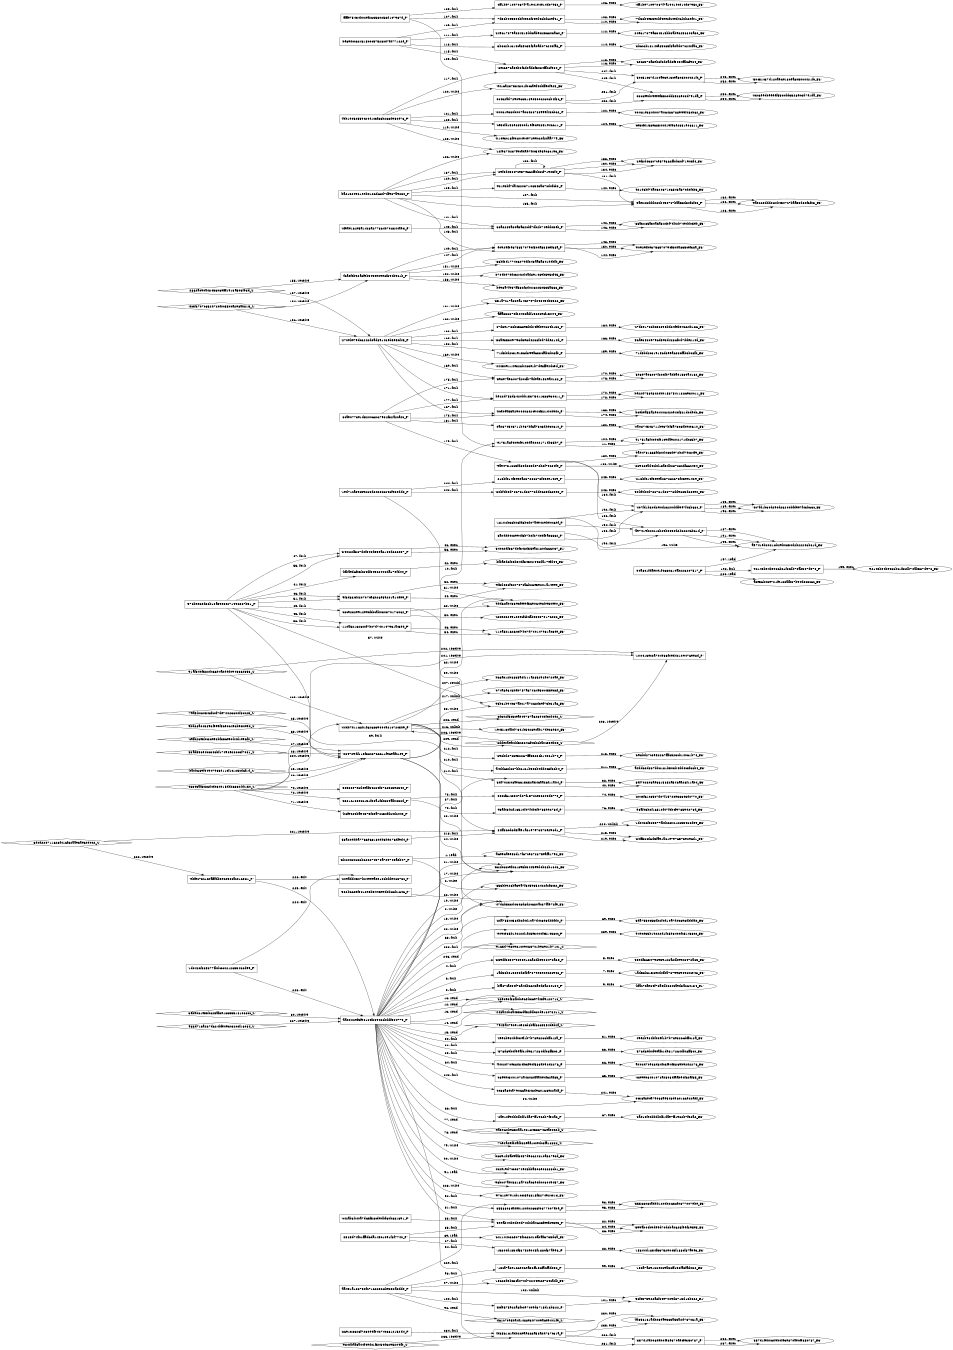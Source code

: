 digraph "D:\Learning\Paper\apt\基于CTI的攻击预警\Dataset\攻击图\ASGfromALLCTI\Ransomware-as-a-service Understanding the cybercrime gig economy and how to protect yourself.dot" {
rankdir="LR"
size="9"
fixedsize="false"
splines="true"
nodesep=0.3
ranksep=0
fontsize=10
overlap="scalexy"
engine= "neato"
	"'a6e93a9e58d17f67c9872875eafa1792_F3'" [node_type=file shape=ellipse]
	"'5b20030688b620274373a729705a0b47_P'" [node_type=Process shape=box]
	"'5b20030688b620274373a729705a0b47_P'" -> "'a6e93a9e58d17f67c9872875eafa1792_F3'" [label="1: read"]
	"'853bb928ba39a7f6459352422f2f3cc2_F3'" [node_type=file shape=ellipse]
	"'5b20030688b620274373a729705a0b47_P'" [node_type=Process shape=box]
	"'5b20030688b620274373a729705a0b47_P'" -> "'853bb928ba39a7f6459352422f2f3cc2_F3'" [label="2: write"]
	"'853bb928ba39a7f6459352422f2f3cc2_F3'" [node_type=file shape=ellipse]
	"'aa00029f5f981c4f23942cbddf504779_P'" [node_type=Process shape=box]
	"'aa00029f5f981c4f23942cbddf504779_P'" -> "'853bb928ba39a7f6459352422f2f3cc2_F3'" [label="3: write"]
	"'aa00029f5f981c4f23942cbddf504779_P'" [node_type=Process shape=box]
	"'359df3654796959126a2dbe908472a65_P'" [node_type=Process shape=box]
	"'aa00029f5f981c4f23942cbddf504779_P'" -> "'359df3654796959126a2dbe908472a65_P'" [label="4: fork"]
	"'359df3654796959126a2dbe908472a65_P'" [node_type=Process shape=box]
	"'359df3654796959126a2dbe908472a65_F3'" [node_type=File shape=ellipse]
	"'359df3654796959126a2dbe908472a65_P'" -> "'359df3654796959126a2dbe908472a65_F3'" [label="5: exec"]
	"'aa00029f5f981c4f23942cbddf504779_P'" [node_type=Process shape=box]
	"'1ad53b8158e0d0fba787993909c0c948_P'" [node_type=Process shape=box]
	"'aa00029f5f981c4f23942cbddf504779_P'" -> "'1ad53b8158e0d0fba787993909c0c948_P'" [label="6: fork"]
	"'1ad53b8158e0d0fba787993909c0c948_P'" [node_type=Process shape=box]
	"'1ad53b8158e0d0fba787993909c0c948_F3'" [node_type=File shape=ellipse]
	"'1ad53b8158e0d0fba787993909c0c948_P'" -> "'1ad53b8158e0d0fba787993909c0c948_F3'" [label="7: exec"]
	"'aa00029f5f981c4f23942cbddf504779_P'" [node_type=Process shape=box]
	"'bfac7cae84f76a4db664ca9d3a264134_P'" [node_type=Process shape=box]
	"'aa00029f5f981c4f23942cbddf504779_P'" -> "'bfac7cae84f76a4db664ca9d3a264134_P'" [label="8: fork"]
	"'bfac7cae84f76a4db664ca9d3a264134_P'" [node_type=Process shape=box]
	"'bfac7cae84f76a4db664ca9d3a264134_F1'" [node_type=File shape=ellipse]
	"'bfac7cae84f76a4db664ca9d3a264134_P'" -> "'bfac7cae84f76a4db664ca9d3a264134_F1'" [label="9: exec"]
	"'aa00029f5f981c4f23942cbddf504779_P'" [node_type=Process shape=box]
	"'e1751a8f40ecfe1c9da9202171db85b7_P'" [node_type=Process shape=box]
	"'aa00029f5f981c4f23942cbddf504779_P'" -> "'e1751a8f40ecfe1c9da9202171db85b7_P'" [label="10: fork"]
	"'e1751a8f40ecfe1c9da9202171db85b7_P'" [node_type=Process shape=box]
	"'e1751a8f40ecfe1c9da9202171db85b7_F3'" [node_type=File shape=ellipse]
	"'e1751a8f40ecfe1c9da9202171db85b7_P'" -> "'e1751a8f40ecfe1c9da9202171db85b7_F3'" [label="11: exec"]
	"'28e0e0f38fbdc965b36e7f45f912071c_S'" [node_type=Socket shape=diamond]
	"'aa00029f5f981c4f23942cbddf504779_P'" [node_type=Process shape=box]
	"'aa00029f5f981c4f23942cbddf504779_P'" -> "'28e0e0f38fbdc965b36e7f45f912071c_S'" [label="12: send"]
	"'28e0e0f38fbdc965b36e7f45f912071c_S'" [node_type=Socket shape=diamond]
	"'aa00029f5f981c4f23942cbddf504779_P'" [node_type=Process shape=box]
	"'aa00029f5f981c4f23942cbddf504779_P'" -> "'28e0e0f38fbdc965b36e7f45f912071c_S'" [label="13: send"]
	"'448a44b8a4556da52fdb30d916473411_S'" [node_type=Socket shape=diamond]
	"'aa00029f5f981c4f23942cbddf504779_P'" [node_type=Process shape=box]
	"'aa00029f5f981c4f23942cbddf504779_P'" -> "'448a44b8a4556da52fdb30d916473411_S'" [label="14: send"]
	"'7945a479091c93cd8baf6665554d9b4f_S'" [node_type=Socket shape=diamond]
	"'aa00029f5f981c4f23942cbddf504779_P'" [node_type=Process shape=box]
	"'aa00029f5f981c4f23942cbddf504779_P'" -> "'7945a479091c93cd8baf6665554d9b4f_S'" [label="15: send"]
	"'28e0e0f38fbdc965b36e7f45f912071c_S'" [node_type=Socket shape=diamond]
	"'aa00029f5f981c4f23942cbddf504779_P'" [node_type=Process shape=box]
	"'aa00029f5f981c4f23942cbddf504779_P'" -> "'28e0e0f38fbdc965b36e7f45f912071c_S'" [label="16: send"]
	"'582b66c9f081895b5445e9d0b88b1646_F3'" [node_type=file shape=ellipse]
	"'aa00029f5f981c4f23942cbddf504779_P'" [node_type=Process shape=box]
	"'aa00029f5f981c4f23942cbddf504779_P'" -> "'582b66c9f081895b5445e9d0b88b1646_F3'" [label="17: write"]
	"'47d8b533d0348d8d2c680ac37fae72f9_F3'" [node_type=file shape=ellipse]
	"'aa00029f5f981c4f23942cbddf504779_P'" [node_type=Process shape=box]
	"'aa00029f5f981c4f23942cbddf504779_P'" -> "'47d8b533d0348d8d2c680ac37fae72f9_F3'" [label="18: write"]
	"'582b66c9f081895b5445e9d0b88b1646_F3'" [node_type=file shape=ellipse]
	"'aa00029f5f981c4f23942cbddf504779_P'" [node_type=Process shape=box]
	"'aa00029f5f981c4f23942cbddf504779_P'" -> "'582b66c9f081895b5445e9d0b88b1646_F3'" [label="19: write"]
	"'47d8b533d0348d8d2c680ac37fae72f9_F3'" [node_type=file shape=ellipse]
	"'aa00029f5f981c4f23942cbddf504779_P'" [node_type=Process shape=box]
	"'aa00029f5f981c4f23942cbddf504779_P'" -> "'47d8b533d0348d8d2c680ac37fae72f9_F3'" [label="20: write"]
	"'582b66c9f081895b5445e9d0b88b1646_F3'" [node_type=file shape=ellipse]
	"'582b66c9f081895b5445e9d0b88b1646_P'" [node_type=Process shape=box]
	"'582b66c9f081895b5445e9d0b88b1646_P'" -> "'582b66c9f081895b5445e9d0b88b1646_F3'" [label="21: write"]
	"'47d8b533d0348d8d2c680ac37fae72f9_F3'" [node_type=file shape=ellipse]
	"'582b66c9f081895b5445e9d0b88b1646_P'" [node_type=Process shape=box]
	"'582b66c9f081895b5445e9d0b88b1646_P'" -> "'47d8b533d0348d8d2c680ac37fae72f9_F3'" [label="22: write"]
	"'582b66c9f081895b5445e9d0b88b1646_F3'" [node_type=file shape=ellipse]
	"'084729df113f38c8766611f96eafc1e9_P'" [node_type=Process shape=box]
	"'084729df113f38c8766611f96eafc1e9_P'" -> "'582b66c9f081895b5445e9d0b88b1646_F3'" [label="23: write"]
	"'47d8b533d0348d8d2c680ac37fae72f9_F3'" [node_type=file shape=ellipse]
	"'084729df113f38c8766611f96eafc1e9_P'" [node_type=Process shape=box]
	"'084729df113f38c8766611f96eafc1e9_P'" -> "'47d8b533d0348d8d2c680ac37fae72f9_F3'" [label="24: write"]
	"'084729df113f38c8766611f96eafc1e9_P'" [node_type=Process shape=box]
	"'79a5b080548fc0f7de74023600f8c025_S'" [node_type=Socket shape=diamond]
	"'79a5b080548fc0f7de74023600f8c025_S'" -> "'084729df113f38c8766611f96eafc1e9_P'" [label="25: receive"]
	"'084729df113f38c8766611f96eafc1e9_P'" [node_type=Process shape=box]
	"'46843af8c86dcdc64015dd26882bb150_S'" [node_type=Socket shape=diamond]
	"'46843af8c86dcdc64015dd26882bb150_S'" -> "'084729df113f38c8766611f96eafc1e9_P'" [label="26: receive"]
	"'084729df113f38c8766611f96eafc1e9_P'" [node_type=Process shape=box]
	"'c9fb26e5bc23ee3bf356e90b4d1ee6f0_S'" [node_type=Socket shape=diamond]
	"'c9fb26e5bc23ee3bf356e90b4d1ee6f0_S'" -> "'084729df113f38c8766611f96eafc1e9_P'" [label="27: receive"]
	"'084729df113f38c8766611f96eafc1e9_P'" [node_type=Process shape=box]
	"'83ad556e4c8348bf17493e286c3f7081_S'" [node_type=Socket shape=diamond]
	"'83ad556e4c8348bf17493e286c3f7081_S'" -> "'084729df113f38c8766611f96eafc1e9_P'" [label="28: receive"]
	"'084729df113f38c8766611f96eafc1e9_P'" [node_type=Process shape=box]
	"'ba0b669f44947983e11cf1c125cd6f1d_S'" [node_type=Socket shape=diamond]
	"'ba0b669f44947983e11cf1c125cd6f1d_S'" -> "'084729df113f38c8766611f96eafc1e9_P'" [label="29: receive"]
	"'aa00029f5f981c4f23942cbddf504779_P'" [node_type=Process shape=box]
	"'49e2b984bf03ef1b7b78e8266bffc12a_P'" [node_type=Process shape=box]
	"'aa00029f5f981c4f23942cbddf504779_P'" -> "'49e2b984bf03ef1b7b78e8266bffc12a_P'" [label="30: fork"]
	"'49e2b984bf03ef1b7b78e8266bffc12a_P'" [node_type=Process shape=box]
	"'49e2b984bf03ef1b7b78e8266bffc12a_F3'" [node_type=File shape=ellipse]
	"'49e2b984bf03ef1b7b78e8266bffc12a_P'" -> "'49e2b984bf03ef1b7b78e8266bffc12a_F3'" [label="31: exec"]
	"'aa00029f5f981c4f23942cbddf504779_P'" [node_type=Process shape=box]
	"'576d69b0f9eafc1d9317264df08ff5c0_P'" [node_type=Process shape=box]
	"'aa00029f5f981c4f23942cbddf504779_P'" -> "'576d69b0f9eafc1d9317264df08ff5c0_P'" [label="32: fork"]
	"'576d69b0f9eafc1d9317264df08ff5c0_P'" [node_type=Process shape=box]
	"'576d69b0f9eafc1d9317264df08ff5c0_F3'" [node_type=File shape=ellipse]
	"'576d69b0f9eafc1d9317264df08ff5c0_P'" -> "'576d69b0f9eafc1d9317264df08ff5c0_F3'" [label="33: exec"]
	"'0c36a8eca79066a9548d960166e22adf_F3'" [node_type=file shape=ellipse]
	"'aa00029f5f981c4f23942cbddf504779_P'" [node_type=Process shape=box]
	"'aa00029f5f981c4f23942cbddf504779_P'" -> "'0c36a8eca79066a9548d960166e22adf_F3'" [label="34: write"]
	"'aa00029f5f981c4f23942cbddf504779_P'" [node_type=Process shape=box]
	"'a402d70e38d84fc3f90f5869b92d2276_P'" [node_type=Process shape=box]
	"'aa00029f5f981c4f23942cbddf504779_P'" -> "'a402d70e38d84fc3f90f5869b92d2276_P'" [label="35: fork"]
	"'a402d70e38d84fc3f90f5869b92d2276_P'" [node_type=Process shape=box]
	"'a402d70e38d84fc3f90f5869b92d2276_F3'" [node_type=File shape=ellipse]
	"'a402d70e38d84fc3f90f5869b92d2276_P'" -> "'a402d70e38d84fc3f90f5869b92d2276_F3'" [label="36: exec"]
	"'aa00029f5f981c4f23942cbddf504779_P'" [node_type=Process shape=box]
	"'8df702308ae6615352a546aa26f11ab4_P'" [node_type=Process shape=box]
	"'aa00029f5f981c4f23942cbddf504779_P'" -> "'8df702308ae6615352a546aa26f11ab4_P'" [label="37: fork"]
	"'8df702308ae6615352a546aa26f11ab4_P'" [node_type=Process shape=box]
	"'8df702308ae6615352a546aa26f11ab4_F3'" [node_type=File shape=ellipse]
	"'8df702308ae6615352a546aa26f11ab4_P'" -> "'8df702308ae6615352a546aa26f11ab4_F3'" [label="38: exec"]
	"'578b9e6ed38b18a59e3e271996367b51_P'" [node_type=Process shape=box]
	"'8df702308ae6615352a546aa26f11ab4_P'" [node_type=Process shape=box]
	"'578b9e6ed38b18a59e3e271996367b51_P'" -> "'8df702308ae6615352a546aa26f11ab4_P'" [label="39: fork"]
	"'8df702308ae6615352a546aa26f11ab4_P'" [node_type=Process shape=box]
	"'8df702308ae6615352a546aa26f11ab4_F3'" [node_type=File shape=ellipse]
	"'8df702308ae6615352a546aa26f11ab4_P'" -> "'8df702308ae6615352a546aa26f11ab4_F3'" [label="40: exec"]
	"'578b9e6ed38b18a59e3e271996367b51_P'" [node_type=Process shape=box]
	"'bfbaed6f05b34df34502448da17efd44_P'" [node_type=Process shape=box]
	"'578b9e6ed38b18a59e3e271996367b51_P'" -> "'bfbaed6f05b34df34502448da17efd44_P'" [label="41: fork"]
	"'bfbaed6f05b34df34502448da17efd44_P'" [node_type=Process shape=box]
	"'bfbaed6f05b34df34502448da17efd44_F3'" [node_type=File shape=ellipse]
	"'bfbaed6f05b34df34502448da17efd44_P'" -> "'bfbaed6f05b34df34502448da17efd44_F3'" [label="42: exec"]
	"'578b9e6ed38b18a59e3e271996367b51_P'" [node_type=Process shape=box]
	"'9f3d83cf420707ca6b26e59201a14ee9_P'" [node_type=Process shape=box]
	"'578b9e6ed38b18a59e3e271996367b51_P'" -> "'9f3d83cf420707ca6b26e59201a14ee9_P'" [label="43: fork"]
	"'9f3d83cf420707ca6b26e59201a14ee9_P'" [node_type=Process shape=box]
	"'9f3d83cf420707ca6b26e59201a14ee9_F3'" [node_type=File shape=ellipse]
	"'9f3d83cf420707ca6b26e59201a14ee9_P'" -> "'9f3d83cf420707ca6b26e59201a14ee9_F3'" [label="44: exec"]
	"'578b9e6ed38b18a59e3e271996367b51_P'" [node_type=Process shape=box]
	"'110a521626c0f7bc7d740147931ac3ee_P'" [node_type=Process shape=box]
	"'578b9e6ed38b18a59e3e271996367b51_P'" -> "'110a521626c0f7bc7d740147931ac3ee_P'" [label="45: fork"]
	"'110a521626c0f7bc7d740147931ac3ee_P'" [node_type=Process shape=box]
	"'110a521626c0f7bc7d740147931ac3ee_F3'" [node_type=File shape=ellipse]
	"'110a521626c0f7bc7d740147931ac3ee_P'" -> "'110a521626c0f7bc7d740147931ac3ee_F3'" [label="46: exec"]
	"'578b9e6ed38b18a59e3e271996367b51_P'" [node_type=Process shape=box]
	"'340c2df867d0f348d55ea8180d666037_P'" [node_type=Process shape=box]
	"'578b9e6ed38b18a59e3e271996367b51_P'" -> "'340c2df867d0f348d55ea8180d666037_P'" [label="47: fork"]
	"'340c2df867d0f348d55ea8180d666037_P'" [node_type=Process shape=box]
	"'340c2df867d0f348d55ea8180d666037_F1'" [node_type=File shape=ellipse]
	"'340c2df867d0f348d55ea8180d666037_P'" -> "'340c2df867d0f348d55ea8180d666037_F1'" [label="48: exec"]
	"'578b9e6ed38b18a59e3e271996367b51_P'" [node_type=Process shape=box]
	"'c8c9232e912eecfcbcab030370176082_P'" [node_type=Process shape=box]
	"'578b9e6ed38b18a59e3e271996367b51_P'" -> "'c8c9232e912eecfcbcab030370176082_P'" [label="49: fork"]
	"'c8c9232e912eecfcbcab030370176082_P'" [node_type=Process shape=box]
	"'c8c9232e912eecfcbcab030370176082_F3'" [node_type=File shape=ellipse]
	"'c8c9232e912eecfcbcab030370176082_P'" -> "'c8c9232e912eecfcbcab030370176082_F3'" [label="50: exec"]
	"'578b9e6ed38b18a59e3e271996367b51_P'" [node_type=Process shape=box]
	"'9f3d83cf420707ca6b26e59201a14ee9_P'" [node_type=Process shape=box]
	"'578b9e6ed38b18a59e3e271996367b51_P'" -> "'9f3d83cf420707ca6b26e59201a14ee9_P'" [label="51: fork"]
	"'9f3d83cf420707ca6b26e59201a14ee9_P'" [node_type=Process shape=box]
	"'9f3d83cf420707ca6b26e59201a14ee9_F3'" [node_type=File shape=ellipse]
	"'9f3d83cf420707ca6b26e59201a14ee9_P'" -> "'9f3d83cf420707ca6b26e59201a14ee9_F3'" [label="52: exec"]
	"'578b9e6ed38b18a59e3e271996367b51_P'" [node_type=Process shape=box]
	"'110a521626c0f7bc7d740147931ac3ee_P'" [node_type=Process shape=box]
	"'578b9e6ed38b18a59e3e271996367b51_P'" -> "'110a521626c0f7bc7d740147931ac3ee_P'" [label="53: fork"]
	"'110a521626c0f7bc7d740147931ac3ee_P'" [node_type=Process shape=box]
	"'110a521626c0f7bc7d740147931ac3ee_F3'" [node_type=File shape=ellipse]
	"'110a521626c0f7bc7d740147931ac3ee_P'" -> "'110a521626c0f7bc7d740147931ac3ee_F3'" [label="54: exec"]
	"'578b9e6ed38b18a59e3e271996367b51_P'" [node_type=Process shape=box]
	"'340c2df867d0f348d55ea8180d666037_P'" [node_type=Process shape=box]
	"'578b9e6ed38b18a59e3e271996367b51_P'" -> "'340c2df867d0f348d55ea8180d666037_P'" [label="55: fork"]
	"'340c2df867d0f348d55ea8180d666037_P'" [node_type=Process shape=box]
	"'340c2df867d0f348d55ea8180d666037_F1'" [node_type=File shape=ellipse]
	"'340c2df867d0f348d55ea8180d666037_P'" -> "'340c2df867d0f348d55ea8180d666037_F1'" [label="56: exec"]
	"'95b61b94c67abc17a7268d39f73b31a6_F3'" [node_type=file shape=ellipse]
	"'578b9e6ed38b18a59e3e271996367b51_P'" [node_type=Process shape=box]
	"'578b9e6ed38b18a59e3e271996367b51_P'" -> "'95b61b94c67abc17a7268d39f73b31a6_F3'" [label="57: write"]
	"'95b61b94c67abc17a7268d39f73b31a6_F3'" [node_type=file shape=ellipse]
	"'084729df113f38c8766611f96eafc1e9_P'" [node_type=Process shape=box]
	"'084729df113f38c8766611f96eafc1e9_P'" -> "'95b61b94c67abc17a7268d39f73b31a6_F3'" [label="58: write"]
	"'582b66c9f081895b5445e9d0b88b1646_F3'" [node_type=file shape=ellipse]
	"'c8c9232e912eecfcbcab030370176082_P'" [node_type=Process shape=box]
	"'c8c9232e912eecfcbcab030370176082_P'" -> "'582b66c9f081895b5445e9d0b88b1646_F3'" [label="59: write"]
	"'9bd68a043893fee9f56e06498b950ee0_F3'" [node_type=file shape=ellipse]
	"'c8c9232e912eecfcbcab030370176082_P'" [node_type=Process shape=box]
	"'c8c9232e912eecfcbcab030370176082_P'" -> "'9bd68a043893fee9f56e06498b950ee0_F3'" [label="60: write"]
	"'9bd68a043893fee9f56e06498b950ee0_F3'" [node_type=file shape=ellipse]
	"'1ed71ca89c59263d6420c8246f930dd0_P'" [node_type=Process shape=box]
	"'1ed71ca89c59263d6420c8246f930dd0_P'" -> "'9bd68a043893fee9f56e06498b950ee0_F3'" [label="61: write"]
	"'9bd68a043893fee9f56e06498b950ee0_F3'" [node_type=file shape=ellipse]
	"'084729df113f38c8766611f96eafc1e9_P'" [node_type=Process shape=box]
	"'084729df113f38c8766611f96eafc1e9_P'" -> "'9bd68a043893fee9f56e06498b950ee0_F3'" [label="62: write"]
	"'084729df113f38c8766611f96eafc1e9_P'" [node_type=Process shape=box]
	"'9bd68a043893fee9f56e06498b950ee0_S'" [node_type=Socket shape=diamond]
	"'9bd68a043893fee9f56e06498b950ee0_S'" -> "'084729df113f38c8766611f96eafc1e9_P'" [label="63: receive"]
	"'aa00029f5f981c4f23942cbddf504779_P'" [node_type=Process shape=box]
	"'c8e9ec8401072a4808dfaabe4f62af85_P'" [node_type=Process shape=box]
	"'aa00029f5f981c4f23942cbddf504779_P'" -> "'c8e9ec8401072a4808dfaabe4f62af85_P'" [label="64: fork"]
	"'c8e9ec8401072a4808dfaabe4f62af85_P'" [node_type=Process shape=box]
	"'c8e9ec8401072a4808dfaabe4f62af85_F3'" [node_type=File shape=ellipse]
	"'c8e9ec8401072a4808dfaabe4f62af85_P'" -> "'c8e9ec8401072a4808dfaabe4f62af85_F3'" [label="65: exec"]
	"'aa00029f5f981c4f23942cbddf504779_P'" [node_type=Process shape=box]
	"'2ae10f90bbdbdf1dae7ff1962b7f52a2_P'" [node_type=Process shape=box]
	"'aa00029f5f981c4f23942cbddf504779_P'" -> "'2ae10f90bbdbdf1dae7ff1962b7f52a2_P'" [label="66: fork"]
	"'2ae10f90bbdbdf1dae7ff1962b7f52a2_P'" [node_type=Process shape=box]
	"'2ae10f90bbdbdf1dae7ff1962b7f52a2_F3'" [node_type=File shape=ellipse]
	"'2ae10f90bbdbdf1dae7ff1962b7f52a2_P'" -> "'2ae10f90bbdbdf1dae7ff1962b7f52a2_F3'" [label="67: exec"]
	"'aa00029f5f981c4f23942cbddf504779_P'" [node_type=Process shape=box]
	"'8da7550c53db2f4d10a7d4c8e8dbbfd0_P'" [node_type=Process shape=box]
	"'aa00029f5f981c4f23942cbddf504779_P'" -> "'8da7550c53db2f4d10a7d4c8e8dbbfd0_P'" [label="68: fork"]
	"'8da7550c53db2f4d10a7d4c8e8dbbfd0_P'" [node_type=Process shape=box]
	"'8da7550c53db2f4d10a7d4c8e8dbbfd0_F3'" [node_type=File shape=ellipse]
	"'8da7550c53db2f4d10a7d4c8e8dbbfd0_P'" -> "'8da7550c53db2f4d10a7d4c8e8dbbfd0_F3'" [label="69: exec"]
	"'50538e7e6deeaf54284f37625c5e8540_P'" [node_type=Process shape=box]
	"'46843af8c86dcdc64015dd26882bb150_S'" [node_type=Socket shape=diamond]
	"'46843af8c86dcdc64015dd26882bb150_S'" -> "'50538e7e6deeaf54284f37625c5e8540_P'" [label="70: receive"]
	"'b8f9929ba94375fc9a72c50fdc4dc44e_P'" [node_type=Process shape=box]
	"'46843af8c86dcdc64015dd26882bb150_S'" [node_type=Socket shape=diamond]
	"'46843af8c86dcdc64015dd26882bb150_S'" -> "'b8f9929ba94375fc9a72c50fdc4dc44e_P'" [label="71: receive"]
	"'6321c1680c6151f38a1fcb384aa0832d_P'" [node_type=Process shape=box]
	"'46843af8c86dcdc64015dd26882bb150_S'" [node_type=Socket shape=diamond]
	"'46843af8c86dcdc64015dd26882bb150_S'" -> "'6321c1680c6151f38a1fcb384aa0832d_P'" [label="72: receive"]
	"'6321c1680c6151f38a1fcb384aa0832d_P'" [node_type=Process shape=box]
	"'80ccf61c85c7d07f1572ce36643dc770_P'" [node_type=Process shape=box]
	"'6321c1680c6151f38a1fcb384aa0832d_P'" -> "'80ccf61c85c7d07f1572ce36643dc770_P'" [label="73: fork"]
	"'80ccf61c85c7d07f1572ce36643dc770_P'" [node_type=Process shape=box]
	"'80ccf61c85c7d07f1572ce36643dc770_F3'" [node_type=File shape=ellipse]
	"'80ccf61c85c7d07f1572ce36643dc770_P'" -> "'80ccf61c85c7d07f1572ce36643dc770_F3'" [label="74: exec"]
	"'6321c1680c6151f38a1fcb384aa0832d_P'" [node_type=Process shape=box]
	"'e8af43b2f16510f47f4bcf978599278d_P'" [node_type=Process shape=box]
	"'6321c1680c6151f38a1fcb384aa0832d_P'" -> "'e8af43b2f16510f47f4bcf978599278d_P'" [label="75: fork"]
	"'e8af43b2f16510f47f4bcf978599278d_P'" [node_type=Process shape=box]
	"'e8af43b2f16510f47f4bcf978599278d_F3'" [node_type=File shape=ellipse]
	"'e8af43b2f16510f47f4bcf978599278d_P'" -> "'e8af43b2f16510f47f4bcf978599278d_F3'" [label="76: exec"]
	"'ea3960b9850aa198184533746eae0e2b_S'" [node_type=Socket shape=diamond]
	"'aa00029f5f981c4f23942cbddf504779_P'" [node_type=Process shape=box]
	"'aa00029f5f981c4f23942cbddf504779_P'" -> "'ea3960b9850aa198184533746eae0e2b_S'" [label="77: send"]
	"'7ce4a4efd4afb82eaa1c0edc3fa18832_S'" [node_type=Socket shape=diamond]
	"'aa00029f5f981c4f23942cbddf504779_P'" [node_type=Process shape=box]
	"'aa00029f5f981c4f23942cbddf504779_P'" -> "'7ce4a4efd4afb82eaa1c0edc3fa18832_S'" [label="78: send"]
	"'b8391d5ab9af8057d96624810a867e6d_F3'" [node_type=file shape=ellipse]
	"'aa00029f5f981c4f23942cbddf504779_P'" [node_type=Process shape=box]
	"'aa00029f5f981c4f23942cbddf504779_P'" -> "'b8391d5ab9af8057d96624810a867e6d_F3'" [label="79: write"]
	"'aa00029f5f981c4f23942cbddf504779_P'" [node_type=Process shape=box]
	"'6ebe081e55b625af3e183555181066cc_S'" [node_type=Socket shape=diamond]
	"'6ebe081e55b625af3e183555181066cc_S'" -> "'aa00029f5f981c4f23942cbddf504779_P'" [label="80: receive"]
	"'aa00029f5f981c4f23942cbddf504779_P'" [node_type=Process shape=box]
	"'599ab44b9d99d70d0ba4625fe9f295e5_P'" [node_type=Process shape=box]
	"'aa00029f5f981c4f23942cbddf504779_P'" -> "'599ab44b9d99d70d0ba4625fe9f295e5_P'" [label="81: fork"]
	"'599ab44b9d99d70d0ba4625fe9f295e5_P'" [node_type=Process shape=box]
	"'599ab44b9d99d70d0ba4625fe9f295e5_F3'" [node_type=File shape=ellipse]
	"'599ab44b9d99d70d0ba4625fe9f295e5_P'" -> "'599ab44b9d99d70d0ba4625fe9f295e5_F3'" [label="82: exec"]
	"'c42ab8b40a7d65f58cd9dbf60b881691_P'" [node_type=Process shape=box]
	"'599ab44b9d99d70d0ba4625fe9f295e5_P'" [node_type=Process shape=box]
	"'c42ab8b40a7d65f58cd9dbf60b881691_P'" -> "'599ab44b9d99d70d0ba4625fe9f295e5_P'" [label="83: fork"]
	"'599ab44b9d99d70d0ba4625fe9f295e5_P'" [node_type=Process shape=box]
	"'599ab44b9d99d70d0ba4625fe9f295e5_F3'" [node_type=File shape=ellipse]
	"'599ab44b9d99d70d0ba4625fe9f295e5_P'" -> "'599ab44b9d99d70d0ba4625fe9f295e5_F3'" [label="84: exec"]
	"'2525d74fc1ffad6da145c1091f8f7740_P'" [node_type=Process shape=box]
	"'599ab44b9d99d70d0ba4625fe9f295e5_P'" [node_type=Process shape=box]
	"'2525d74fc1ffad6da145c1091f8f7740_P'" -> "'599ab44b9d99d70d0ba4625fe9f295e5_P'" [label="85: fork"]
	"'599ab44b9d99d70d0ba4625fe9f295e5_P'" [node_type=Process shape=box]
	"'599ab44b9d99d70d0ba4625fe9f295e5_F3'" [node_type=File shape=ellipse]
	"'599ab44b9d99d70d0ba4625fe9f295e5_P'" -> "'599ab44b9d99d70d0ba4625fe9f295e5_F3'" [label="86: exec"]
	"'2525d74fc1ffad6da145c1091f8f7740_P'" [node_type=Process shape=box]
	"'15844d1854f53752e045f188cf87a9e3_P'" [node_type=Process shape=box]
	"'2525d74fc1ffad6da145c1091f8f7740_P'" -> "'15844d1854f53752e045f188cf87a9e3_P'" [label="87: fork"]
	"'15844d1854f53752e045f188cf87a9e3_P'" [node_type=Process shape=box]
	"'15844d1854f53752e045f188cf87a9e3_F3'" [node_type=File shape=ellipse]
	"'15844d1854f53752e045f188cf87a9e3_P'" -> "'15844d1854f53752e045f188cf87a9e3_F3'" [label="88: exec"]
	"'641104c865075fc68641cabaa6735d6a_F3'" [node_type=file shape=ellipse]
	"'2525d74fc1ffad6da145c1091f8f7740_P'" [node_type=Process shape=box]
	"'2525d74fc1ffad6da145c1091f8f7740_P'" -> "'641104c865075fc68641cabaa6735d6a_F3'" [label="89: read"]
	"'4c2e19d7cc0374e48bba506e08688cb1_F3'" [node_type=file shape=ellipse]
	"'aa00029f5f981c4f23942cbddf504779_P'" [node_type=Process shape=box]
	"'aa00029f5f981c4f23942cbddf504779_P'" -> "'4c2e19d7cc0374e48bba506e08688cb1_F3'" [label="90: write"]
	"'96bc47ae43318a702ac3e4d003049457_F3'" [node_type=file shape=ellipse]
	"'aa00029f5f981c4f23942cbddf504779_P'" [node_type=Process shape=box]
	"'aa00029f5f981c4f23942cbddf504779_P'" -> "'96bc47ae43318a702ac3e4d003049457_F3'" [label="91: read"]
	"'aa00029f5f981c4f23942cbddf504779_P'" [node_type=Process shape=box]
	"'3558808cadeb120d02638f0677007ebe_P'" [node_type=Process shape=box]
	"'aa00029f5f981c4f23942cbddf504779_P'" -> "'3558808cadeb120d02638f0677007ebe_P'" [label="92: fork"]
	"'3558808cadeb120d02638f0677007ebe_P'" [node_type=Process shape=box]
	"'3558808cadeb120d02638f0677007ebe_F3'" [node_type=File shape=ellipse]
	"'3558808cadeb120d02638f0677007ebe_P'" -> "'3558808cadeb120d02638f0677007ebe_F3'" [label="93: exec"]
	"'aa451a188730fc71622328be252a8dde_P'" [node_type=Process shape=box]
	"'3558808cadeb120d02638f0677007ebe_P'" [node_type=Process shape=box]
	"'aa451a188730fc71622328be252a8dde_P'" -> "'3558808cadeb120d02638f0677007ebe_P'" [label="94: fork"]
	"'3558808cadeb120d02638f0677007ebe_P'" [node_type=Process shape=box]
	"'3558808cadeb120d02638f0677007ebe_F3'" [node_type=File shape=ellipse]
	"'3558808cadeb120d02638f0677007ebe_P'" -> "'3558808cadeb120d02638f0677007ebe_F3'" [label="95: exec"]
	"'d61c7095ba4f1488e3b7009a6ee441f9_S'" [node_type=Socket shape=diamond]
	"'aa451a188730fc71622328be252a8dde_P'" [node_type=Process shape=box]
	"'aa451a188730fc71622328be252a8dde_P'" -> "'d61c7095ba4f1488e3b7009a6ee441f9_S'" [label="96: send"]
	"'156c8d9bc3ca070d72204ecce784cadb_F3'" [node_type=file shape=ellipse]
	"'aa451a188730fc71622328be252a8dde_P'" [node_type=Process shape=box]
	"'aa451a188730fc71622328be252a8dde_P'" -> "'156c8d9bc3ca070d72204ecce784cadb_F3'" [label="97: write"]
	"'aa451a188730fc71622328be252a8dde_P'" [node_type=Process shape=box]
	"'13ca7a89166e069a36ff158facfad032_P'" [node_type=Process shape=box]
	"'aa451a188730fc71622328be252a8dde_P'" -> "'13ca7a89166e069a36ff158facfad032_P'" [label="98: fork"]
	"'13ca7a89166e069a36ff158facfad032_P'" [node_type=Process shape=box]
	"'13ca7a89166e069a36ff158facfad032_F3'" [node_type=File shape=ellipse]
	"'13ca7a89166e069a36ff158facfad032_P'" -> "'13ca7a89166e069a36ff158facfad032_F3'" [label="99: exec"]
	"'aa451a188730fc71622328be252a8dde_P'" [node_type=Process shape=box]
	"'5cfe575922a8fc4e7409d3715d13b822_P'" [node_type=Process shape=box]
	"'aa451a188730fc71622328be252a8dde_P'" -> "'5cfe575922a8fc4e7409d3715d13b822_P'" [label="100: fork"]
	"'5cfe575922a8fc4e7409d3715d13b822_P'" [node_type=Process shape=box]
	"'5cfe575922a8fc4e7409d3715d13b822_F1'" [node_type=File shape=ellipse]
	"'5cfe575922a8fc4e7409d3715d13b822_P'" -> "'5cfe575922a8fc4e7409d3715d13b822_F1'" [label="101: exec"]
	"'5cfe575922a8fc4e7409d3715d13b822_F1'" [node_type=file shape=ellipse]
	"'aa451a188730fc71622328be252a8dde_P'" [node_type=Process shape=box]
	"'aa451a188730fc71622328be252a8dde_P'" -> "'5cfe575922a8fc4e7409d3715d13b822_F1'" [label="102: unlink"]
	"'ffffe75434b02ef263580258d1c7987d_P'" [node_type=Process shape=box]
	"'e1751a8f40ecfe1c9da9202171db85b7_P'" [node_type=Process shape=box]
	"'ffffe75434b02ef263580258d1c7987d_P'" -> "'e1751a8f40ecfe1c9da9202171db85b7_P'" [label="103: fork"]
	"'e1751a8f40ecfe1c9da9202171db85b7_P'" [node_type=Process shape=box]
	"'e1751a8f40ecfe1c9da9202171db85b7_F3'" [node_type=File shape=ellipse]
	"'e1751a8f40ecfe1c9da9202171db85b7_P'" -> "'e1751a8f40ecfe1c9da9202171db85b7_F3'" [label="104: exec"]
	"'ffffe75434b02ef263580258d1c7987d_P'" [node_type=Process shape=box]
	"'4ff1be71097087f7a1941e4e14dc795c_P'" [node_type=Process shape=box]
	"'ffffe75434b02ef263580258d1c7987d_P'" -> "'4ff1be71097087f7a1941e4e14dc795c_P'" [label="105: fork"]
	"'4ff1be71097087f7a1941e4e14dc795c_P'" [node_type=Process shape=box]
	"'4ff1be71097087f7a1941e4e14dc795c_F3'" [node_type=File shape=ellipse]
	"'4ff1be71097087f7a1941e4e14dc795c_P'" -> "'4ff1be71097087f7a1941e4e14dc795c_F3'" [label="106: exec"]
	"'ffffe75434b02ef263580258d1c7987d_P'" [node_type=Process shape=box]
	"'7d58b4e55e0bf4ee2fc4ed46bdc29f41_P'" [node_type=Process shape=box]
	"'ffffe75434b02ef263580258d1c7987d_P'" -> "'7d58b4e55e0bf4ee2fc4ed46bdc29f41_P'" [label="107: fork"]
	"'7d58b4e55e0bf4ee2fc4ed46bdc29f41_P'" [node_type=Process shape=box]
	"'7d58b4e55e0bf4ee2fc4ed46bdc29f41_F3'" [node_type=File shape=ellipse]
	"'7d58b4e55e0bf4ee2fc4ed46bdc29f41_P'" -> "'7d58b4e55e0bf4ee2fc4ed46bdc29f41_F3'" [label="108: exec"]
	"'be6edcc624815c0c57528cd7fd77122e_P'" [node_type=Process shape=box]
	"'7d58b4e55e0bf4ee2fc4ed46bdc29f41_P'" [node_type=Process shape=box]
	"'be6edcc624815c0c57528cd7fd77122e_P'" -> "'7d58b4e55e0bf4ee2fc4ed46bdc29f41_P'" [label="109: fork"]
	"'7d58b4e55e0bf4ee2fc4ed46bdc29f41_P'" [node_type=Process shape=box]
	"'7d58b4e55e0bf4ee2fc4ed46bdc29f41_F3'" [node_type=File shape=ellipse]
	"'7d58b4e55e0bf4ee2fc4ed46bdc29f41_P'" -> "'7d58b4e55e0bf4ee2fc4ed46bdc29f41_F3'" [label="110: exec"]
	"'be6edcc624815c0c57528cd7fd77122e_P'" [node_type=Process shape=box]
	"'24e617379a334315bb3ab93256803a60_P'" [node_type=Process shape=box]
	"'be6edcc624815c0c57528cd7fd77122e_P'" -> "'24e617379a334315bb3ab93256803a60_P'" [label="111: fork"]
	"'24e617379a334315bb3ab93256803a60_P'" [node_type=Process shape=box]
	"'24e617379a334315bb3ab93256803a60_F3'" [node_type=File shape=ellipse]
	"'24e617379a334315bb3ab93256803a60_P'" -> "'24e617379a334315bb3ab93256803a60_F3'" [label="112: exec"]
	"'be6edcc624815c0c57528cd7fd77122e_P'" [node_type=Process shape=box]
	"'3b6c2b1314ca85c85f8a0ad07c240fa6_P'" [node_type=Process shape=box]
	"'be6edcc624815c0c57528cd7fd77122e_P'" -> "'3b6c2b1314ca85c85f8a0ad07c240fa6_P'" [label="113: fork"]
	"'3b6c2b1314ca85c85f8a0ad07c240fa6_P'" [node_type=Process shape=box]
	"'3b6c2b1314ca85c85f8a0ad07c240fa6_F3'" [node_type=File shape=ellipse]
	"'3b6c2b1314ca85c85f8a0ad07c240fa6_P'" -> "'3b6c2b1314ca85c85f8a0ad07c240fa6_F3'" [label="114: exec"]
	"'be6edcc624815c0c57528cd7fd77122e_P'" [node_type=Process shape=box]
	"'6ec6576a3eb8f6d0ad8f5034ffb6f964_P'" [node_type=Process shape=box]
	"'be6edcc624815c0c57528cd7fd77122e_P'" -> "'6ec6576a3eb8f6d0ad8f5034ffb6f964_P'" [label="115: fork"]
	"'6ec6576a3eb8f6d0ad8f5034ffb6f964_P'" [node_type=Process shape=box]
	"'6ec6576a3eb8f6d0ad8f5034ffb6f964_F3'" [node_type=File shape=ellipse]
	"'6ec6576a3eb8f6d0ad8f5034ffb6f964_P'" -> "'6ec6576a3eb8f6d0ad8f5034ffb6f964_F3'" [label="116: exec"]
	"'f9b1e052559c24e1c3f86b288d950e76_P'" [node_type=Process shape=box]
	"'6ec6576a3eb8f6d0ad8f5034ffb6f964_P'" [node_type=Process shape=box]
	"'f9b1e052559c24e1c3f86b288d950e76_P'" -> "'6ec6576a3eb8f6d0ad8f5034ffb6f964_P'" [label="117: fork"]
	"'6ec6576a3eb8f6d0ad8f5034ffb6f964_P'" [node_type=Process shape=box]
	"'6ec6576a3eb8f6d0ad8f5034ffb6f964_F3'" [node_type=File shape=ellipse]
	"'6ec6576a3eb8f6d0ad8f5034ffb6f964_P'" -> "'6ec6576a3eb8f6d0ad8f5034ffb6f964_F3'" [label="118: exec"]
	"'b14e3c18fe080494e7299c20f2daa77e_F3'" [node_type=file shape=ellipse]
	"'f9b1e052559c24e1c3f86b288d950e76_P'" [node_type=Process shape=box]
	"'f9b1e052559c24e1c3f86b288d950e76_P'" -> "'b14e3c18fe080494e7299c20f2daa77e_F3'" [label="119: write"]
	"'e416a237534801f0c6a9f40bffe0f925_F3'" [node_type=file shape=ellipse]
	"'f9b1e052559c24e1c3f86b288d950e76_P'" [node_type=Process shape=box]
	"'f9b1e052559c24e1c3f86b288d950e76_P'" -> "'e416a237534801f0c6a9f40bffe0f925_F3'" [label="120: write"]
	"'f9b1e052559c24e1c3f86b288d950e76_P'" [node_type=Process shape=box]
	"'00081e380b007a06486788999f48cb62_P'" [node_type=Process shape=box]
	"'f9b1e052559c24e1c3f86b288d950e76_P'" -> "'00081e380b007a06486788999f48cb62_P'" [label="121: fork"]
	"'00081e380b007a06486788999f48cb62_P'" [node_type=Process shape=box]
	"'00081e380b007a06486788999f48cb62_F3'" [node_type=File shape=ellipse]
	"'00081e380b007a06486788999f48cb62_P'" -> "'00081e380b007a06486788999f48cb62_F3'" [label="122: exec"]
	"'f9b1e052559c24e1c3f86b288d950e76_P'" [node_type=Process shape=box]
	"'ce5cfd158e68500d19f93e2351e46611_P'" [node_type=Process shape=box]
	"'f9b1e052559c24e1c3f86b288d950e76_P'" -> "'ce5cfd158e68500d19f93e2351e46611_P'" [label="123: fork"]
	"'ce5cfd158e68500d19f93e2351e46611_P'" [node_type=Process shape=box]
	"'ce5cfd158e68500d19f93e2351e46611_F3'" [node_type=File shape=ellipse]
	"'ce5cfd158e68500d19f93e2351e46611_P'" -> "'ce5cfd158e68500d19f93e2351e46611_F3'" [label="124: exec"]
	"'12f937b237f9cada97f0c5d959c8c193_F3'" [node_type=file shape=ellipse]
	"'f9b1e052559c24e1c3f86b288d950e76_P'" [node_type=Process shape=box]
	"'f9b1e052559c24e1c3f86b288d950e76_P'" -> "'12f937b237f9cada97f0c5d959c8c193_F3'" [label="125: write"]
	"'12f937b237f9cada97f0c5d959c8c193_F3'" [node_type=file shape=ellipse]
	"'ba2132496199b0126d68d7df967a9230_P'" [node_type=Process shape=box]
	"'ba2132496199b0126d68d7df967a9230_P'" -> "'12f937b237f9cada97f0c5d959c8c193_F3'" [label="126: write"]
	"'ba2132496199b0126d68d7df967a9230_P'" [node_type=Process shape=box]
	"'eae223ddd080b4507c7baa53d30f6f03_P'" [node_type=Process shape=box]
	"'ba2132496199b0126d68d7df967a9230_P'" -> "'eae223ddd080b4507c7baa53d30f6f03_P'" [label="127: fork"]
	"'eae223ddd080b4507c7baa53d30f6f03_P'" [node_type=Process shape=box]
	"'eae223ddd080b4507c7baa53d30f6f03_F3'" [node_type=File shape=ellipse]
	"'eae223ddd080b4507c7baa53d30f6f03_P'" -> "'eae223ddd080b4507c7baa53d30f6f03_F3'" [label="128: exec"]
	"'ba2132496199b0126d68d7df967a9230_P'" [node_type=Process shape=box]
	"'29f8d438c7c957e662ff0b3cf71905f4_P'" [node_type=Process shape=box]
	"'ba2132496199b0126d68d7df967a9230_P'" -> "'29f8d438c7c957e662ff0b3cf71905f4_P'" [label="129: fork"]
	"'29f8d438c7c957e662ff0b3cf71905f4_P'" [node_type=Process shape=box]
	"'29f8d438c7c957e662ff0b3cf71905f4_F3'" [node_type=File shape=ellipse]
	"'29f8d438c7c957e662ff0b3cf71905f4_P'" -> "'29f8d438c7c957e662ff0b3cf71905f4_F3'" [label="130: exec"]
	"'29f8d438c7c957e662ff0b3cf71905f4_P'" [node_type=Process shape=box]
	"'eae223ddd080b4507c7baa53d30f6f03_P'" [node_type=Process shape=box]
	"'29f8d438c7c957e662ff0b3cf71905f4_P'" -> "'eae223ddd080b4507c7baa53d30f6f03_P'" [label="131: fork"]
	"'eae223ddd080b4507c7baa53d30f6f03_P'" [node_type=Process shape=box]
	"'eae223ddd080b4507c7baa53d30f6f03_F3'" [node_type=File shape=ellipse]
	"'eae223ddd080b4507c7baa53d30f6f03_P'" -> "'eae223ddd080b4507c7baa53d30f6f03_F3'" [label="132: exec"]
	"'29f8d438c7c957e662ff0b3cf71905f4_P'" [node_type=Process shape=box]
	"'29f8d438c7c957e662ff0b3cf71905f4_P'" [node_type=Process shape=box]
	"'29f8d438c7c957e662ff0b3cf71905f4_P'" -> "'29f8d438c7c957e662ff0b3cf71905f4_P'" [label="133: fork"]
	"'29f8d438c7c957e662ff0b3cf71905f4_P'" [node_type=Process shape=box]
	"'29f8d438c7c957e662ff0b3cf71905f4_F3'" [node_type=File shape=ellipse]
	"'29f8d438c7c957e662ff0b3cf71905f4_P'" -> "'29f8d438c7c957e662ff0b3cf71905f4_F3'" [label="134: exec"]
	"'ba2132496199b0126d68d7df967a9230_P'" [node_type=Process shape=box]
	"'eae223ddd080b4507c7baa53d30f6f03_P'" [node_type=Process shape=box]
	"'ba2132496199b0126d68d7df967a9230_P'" -> "'eae223ddd080b4507c7baa53d30f6f03_P'" [label="135: fork"]
	"'eae223ddd080b4507c7baa53d30f6f03_P'" [node_type=Process shape=box]
	"'eae223ddd080b4507c7baa53d30f6f03_F3'" [node_type=File shape=ellipse]
	"'eae223ddd080b4507c7baa53d30f6f03_P'" -> "'eae223ddd080b4507c7baa53d30f6f03_F3'" [label="136: exec"]
	"'ba2132496199b0126d68d7df967a9230_P'" [node_type=Process shape=box]
	"'29f8d438c7c957e662ff0b3cf71905f4_P'" [node_type=Process shape=box]
	"'ba2132496199b0126d68d7df967a9230_P'" -> "'29f8d438c7c957e662ff0b3cf71905f4_P'" [label="137: fork"]
	"'29f8d438c7c957e662ff0b3cf71905f4_P'" [node_type=Process shape=box]
	"'29f8d438c7c957e662ff0b3cf71905f4_F3'" [node_type=File shape=ellipse]
	"'29f8d438c7c957e662ff0b3cf71905f4_P'" -> "'29f8d438c7c957e662ff0b3cf71905f4_F3'" [label="138: exec"]
	"'ba2132496199b0126d68d7df967a9230_P'" [node_type=Process shape=box]
	"'e21e3bf7da482037106543a37cd0fcb3_P'" [node_type=Process shape=box]
	"'ba2132496199b0126d68d7df967a9230_P'" -> "'e21e3bf7da482037106543a37cd0fcb3_P'" [label="139: fork"]
	"'e21e3bf7da482037106543a37cd0fcb3_P'" [node_type=Process shape=box]
	"'e21e3bf7da482037106543a37cd0fcb3_F3'" [node_type=File shape=ellipse]
	"'e21e3bf7da482037106543a37cd0fcb3_P'" -> "'e21e3bf7da482037106543a37cd0fcb3_F3'" [label="140: exec"]
	"'ba2132496199b0126d68d7df967a9230_P'" [node_type=Process shape=box]
	"'66a3285a30a5a32cbf7db2b74edd05eb_P'" [node_type=Process shape=box]
	"'ba2132496199b0126d68d7df967a9230_P'" -> "'66a3285a30a5a32cbf7db2b74edd05eb_P'" [label="141: fork"]
	"'66a3285a30a5a32cbf7db2b74edd05eb_P'" [node_type=Process shape=box]
	"'66a3285a30a5a32cbf7db2b74edd05eb_F3'" [node_type=File shape=ellipse]
	"'66a3285a30a5a32cbf7db2b74edd05eb_P'" -> "'66a3285a30a5a32cbf7db2b74edd05eb_F3'" [label="142: exec"]
	"'ba2132496199b0126d68d7df967a9230_P'" [node_type=Process shape=box]
	"'e0929fbe675657079cf50da835cef38a_P'" [node_type=Process shape=box]
	"'ba2132496199b0126d68d7df967a9230_P'" -> "'e0929fbe675657079cf50da835cef38a_P'" [label="143: fork"]
	"'e0929fbe675657079cf50da835cef38a_P'" [node_type=Process shape=box]
	"'e0929fbe675657079cf50da835cef38a_F3'" [node_type=File shape=ellipse]
	"'e0929fbe675657079cf50da835cef38a_P'" -> "'e0929fbe675657079cf50da835cef38a_F3'" [label="144: exec"]
	"'0f9ae162e5a1428a277864b708344a93_P'" [node_type=Process shape=box]
	"'66a3285a30a5a32cbf7db2b74edd05eb_P'" [node_type=Process shape=box]
	"'0f9ae162e5a1428a277864b708344a93_P'" -> "'66a3285a30a5a32cbf7db2b74edd05eb_P'" [label="145: fork"]
	"'66a3285a30a5a32cbf7db2b74edd05eb_P'" [node_type=Process shape=box]
	"'66a3285a30a5a32cbf7db2b74edd05eb_F3'" [node_type=File shape=ellipse]
	"'66a3285a30a5a32cbf7db2b74edd05eb_P'" -> "'66a3285a30a5a32cbf7db2b74edd05eb_F3'" [label="146: exec"]
	"'f6aefeb92acf9b549ee09e8f894b9c1b_P'" [node_type=Process shape=box]
	"'e0929fbe675657079cf50da835cef38a_P'" [node_type=Process shape=box]
	"'f6aefeb92acf9b549ee09e8f894b9c1b_P'" -> "'e0929fbe675657079cf50da835cef38a_P'" [label="147: fork"]
	"'e0929fbe675657079cf50da835cef38a_P'" [node_type=Process shape=box]
	"'e0929fbe675657079cf50da835cef38a_F3'" [node_type=File shape=ellipse]
	"'e0929fbe675657079cf50da835cef38a_P'" -> "'e0929fbe675657079cf50da835cef38a_F3'" [label="148: exec"]
	"'f6aefeb92acf9b549ee09e8f894b9c1b_P'" [node_type=Process shape=box]
	"'e0929fbe675657079cf50da835cef38a_P'" [node_type=Process shape=box]
	"'f6aefeb92acf9b549ee09e8f894b9c1b_P'" -> "'e0929fbe675657079cf50da835cef38a_P'" [label="149: fork"]
	"'e0929fbe675657079cf50da835cef38a_P'" [node_type=Process shape=box]
	"'e0929fbe675657079cf50da835cef38a_F3'" [node_type=File shape=ellipse]
	"'e0929fbe675657079cf50da835cef38a_P'" -> "'e0929fbe675657079cf50da835cef38a_F3'" [label="150: exec"]
	"'86bf2d1774c6279df248aa6a341eebfb_F3'" [node_type=file shape=ellipse]
	"'f6aefeb92acf9b549ee09e8f894b9c1b_P'" [node_type=Process shape=box]
	"'f6aefeb92acf9b549ee09e8f894b9c1b_P'" -> "'86bf2d1774c6279df248aa6a341eebfb_F3'" [label="151: write"]
	"'270ebe7edc3242d0ad891469b595cf45_F3'" [node_type=file shape=ellipse]
	"'f6aefeb92acf9b549ee09e8f894b9c1b_P'" [node_type=Process shape=box]
	"'f6aefeb92acf9b549ee09e8f894b9c1b_P'" -> "'270ebe7edc3242d0ad891469b595cf45_F3'" [label="152: write"]
	"'be98a7f957ff532f8d0262250535a568_F3'" [node_type=file shape=ellipse]
	"'f6aefeb92acf9b549ee09e8f894b9c1b_P'" [node_type=Process shape=box]
	"'f6aefeb92acf9b549ee09e8f894b9c1b_P'" -> "'be98a7f957ff532f8d0262250535a568_F3'" [label="153: write"]
	"'f6aefeb92acf9b549ee09e8f894b9c1b_P'" [node_type=Process shape=box]
	"'dccf3707c652b720f0c550ca2e8ab815_S'" [node_type=Socket shape=diamond]
	"'dccf3707c652b720f0c550ca2e8ab815_S'" -> "'f6aefeb92acf9b549ee09e8f894b9c1b_P'" [label="154: receive"]
	"'f6aefeb92acf9b549ee09e8f894b9c1b_P'" [node_type=Process shape=box]
	"'2882ac90a4845606efff1913a503f98d_S'" [node_type=Socket shape=diamond]
	"'2882ac90a4845606efff1913a503f98d_S'" -> "'f6aefeb92acf9b549ee09e8f894b9c1b_P'" [label="155: receive"]
	"'270ebe7edc3242d0ad891469b595cf45_P'" [node_type=Process shape=box]
	"'dccf3707c652b720f0c550ca2e8ab815_S'" [node_type=Socket shape=diamond]
	"'dccf3707c652b720f0c550ca2e8ab815_S'" -> "'270ebe7edc3242d0ad891469b595cf45_P'" [label="156: receive"]
	"'270ebe7edc3242d0ad891469b595cf45_P'" [node_type=Process shape=box]
	"'2882ac90a4845606efff1913a503f98d_S'" [node_type=Socket shape=diamond]
	"'2882ac90a4845606efff1913a503f98d_S'" -> "'270ebe7edc3242d0ad891469b595cf45_P'" [label="157: receive"]
	"'270ebe7edc3242d0ad891469b595cf45_P'" [node_type=Process shape=box]
	"'71d5bd2c319156d399a633cfab3bc8fb_P'" [node_type=Process shape=box]
	"'270ebe7edc3242d0ad891469b595cf45_P'" -> "'71d5bd2c319156d399a633cfab3bc8fb_P'" [label="158: fork"]
	"'71d5bd2c319156d399a633cfab3bc8fb_P'" [node_type=Process shape=box]
	"'71d5bd2c319156d399a633cfab3bc8fb_F3'" [node_type=File shape=ellipse]
	"'71d5bd2c319156d399a633cfab3bc8fb_P'" -> "'71d5bd2c319156d399a633cfab3bc8fb_F3'" [label="159: exec"]
	"'444509114e328b483e1b7de8ffe4dc9d_F3'" [node_type=file shape=ellipse]
	"'270ebe7edc3242d0ad891469b595cf45_P'" [node_type=Process shape=box]
	"'270ebe7edc3242d0ad891469b595cf45_P'" -> "'444509114e328b483e1b7de8ffe4dc9d_F3'" [label="160: write"]
	"'351a7c17a889a14c07e7d043454b3566_F3'" [node_type=file shape=ellipse]
	"'270ebe7edc3242d0ad891469b595cf45_P'" [node_type=Process shape=box]
	"'270ebe7edc3242d0ad891469b595cf45_P'" -> "'351a7c17a889a14c07e7d043454b3566_F3'" [label="161: write"]
	"'affac36870f2040cadf1560cecf15044_F3'" [node_type=file shape=ellipse]
	"'270ebe7edc3242d0ad891469b595cf45_P'" [node_type=Process shape=box]
	"'270ebe7edc3242d0ad891469b595cf45_P'" -> "'affac36870f2040cadf1560cecf15044_F3'" [label="162: write"]
	"'270ebe7edc3242d0ad891469b595cf45_P'" [node_type=Process shape=box]
	"'c7d3e1788bc56895bd24febe4664b136_P'" [node_type=Process shape=box]
	"'270ebe7edc3242d0ad891469b595cf45_P'" -> "'c7d3e1788bc56895bd24febe4664b136_P'" [label="163: fork"]
	"'c7d3e1788bc56895bd24febe4664b136_P'" [node_type=Process shape=box]
	"'c7d3e1788bc56895bd24febe4664b136_F3'" [node_type=File shape=ellipse]
	"'c7d3e1788bc56895bd24febe4664b136_P'" -> "'c7d3e1788bc56895bd24febe4664b136_F3'" [label="164: exec"]
	"'270ebe7edc3242d0ad891469b595cf45_P'" [node_type=Process shape=box]
	"'56ae35309796d5e3d4288f0d7dde214d_P'" [node_type=Process shape=box]
	"'270ebe7edc3242d0ad891469b595cf45_P'" -> "'56ae35309796d5e3d4288f0d7dde214d_P'" [label="165: fork"]
	"'56ae35309796d5e3d4288f0d7dde214d_P'" [node_type=Process shape=box]
	"'56ae35309796d5e3d4288f0d7dde214d_F3'" [node_type=File shape=ellipse]
	"'56ae35309796d5e3d4288f0d7dde214d_P'" -> "'56ae35309796d5e3d4288f0d7dde214d_F3'" [label="166: exec"]
	"'270ebe7edc3242d0ad891469b595cf45_P'" [node_type=Process shape=box]
	"'bcebea55a290440842c94cf521d0d9dc_P'" [node_type=Process shape=box]
	"'270ebe7edc3242d0ad891469b595cf45_P'" -> "'bcebea55a290440842c94cf521d0d9dc_P'" [label="167: fork"]
	"'bcebea55a290440842c94cf521d0d9dc_P'" [node_type=Process shape=box]
	"'bcebea55a290440842c94cf521d0d9dc_F3'" [node_type=File shape=ellipse]
	"'bcebea55a290440842c94cf521d0d9dc_P'" -> "'bcebea55a290440842c94cf521d0d9dc_F3'" [label="168: exec"]
	"'270ebe7edc3242d0ad891469b595cf45_P'" [node_type=Process shape=box]
	"'598e7a96007f20cfb7adea91539a4182_P'" [node_type=Process shape=box]
	"'270ebe7edc3242d0ad891469b595cf45_P'" -> "'598e7a96007f20cfb7adea91539a4182_P'" [label="169: fork"]
	"'598e7a96007f20cfb7adea91539a4182_P'" [node_type=Process shape=box]
	"'598e7a96007f20cfb7adea91539a4182_F3'" [node_type=File shape=ellipse]
	"'598e7a96007f20cfb7adea91539a4182_P'" -> "'598e7a96007f20cfb7adea91539a4182_F3'" [label="170: exec"]
	"'270ebe7edc3242d0ad891469b595cf45_P'" [node_type=Process shape=box]
	"'be22d758d8420bb15375411386930c11_P'" [node_type=Process shape=box]
	"'270ebe7edc3242d0ad891469b595cf45_P'" -> "'be22d758d8420bb15375411386930c11_P'" [label="171: fork"]
	"'be22d758d8420bb15375411386930c11_P'" [node_type=Process shape=box]
	"'be22d758d8420bb15375411386930c11_F3'" [node_type=File shape=ellipse]
	"'be22d758d8420bb15375411386930c11_P'" -> "'be22d758d8420bb15375411386930c11_F3'" [label="172: exec"]
	"'3cae0773e1d520068c27932f32a2ca4c_P'" [node_type=Process shape=box]
	"'bcebea55a290440842c94cf521d0d9dc_P'" [node_type=Process shape=box]
	"'3cae0773e1d520068c27932f32a2ca4c_P'" -> "'bcebea55a290440842c94cf521d0d9dc_P'" [label="173: fork"]
	"'bcebea55a290440842c94cf521d0d9dc_P'" [node_type=Process shape=box]
	"'bcebea55a290440842c94cf521d0d9dc_F3'" [node_type=File shape=ellipse]
	"'bcebea55a290440842c94cf521d0d9dc_P'" -> "'bcebea55a290440842c94cf521d0d9dc_F3'" [label="174: exec"]
	"'3cae0773e1d520068c27932f32a2ca4c_P'" [node_type=Process shape=box]
	"'598e7a96007f20cfb7adea91539a4182_P'" [node_type=Process shape=box]
	"'3cae0773e1d520068c27932f32a2ca4c_P'" -> "'598e7a96007f20cfb7adea91539a4182_P'" [label="175: fork"]
	"'598e7a96007f20cfb7adea91539a4182_P'" [node_type=Process shape=box]
	"'598e7a96007f20cfb7adea91539a4182_F3'" [node_type=File shape=ellipse]
	"'598e7a96007f20cfb7adea91539a4182_P'" -> "'598e7a96007f20cfb7adea91539a4182_F3'" [label="176: exec"]
	"'3cae0773e1d520068c27932f32a2ca4c_P'" [node_type=Process shape=box]
	"'be22d758d8420bb15375411386930c11_P'" [node_type=Process shape=box]
	"'3cae0773e1d520068c27932f32a2ca4c_P'" -> "'be22d758d8420bb15375411386930c11_P'" [label="177: fork"]
	"'be22d758d8420bb15375411386930c11_P'" [node_type=Process shape=box]
	"'be22d758d8420bb15375411386930c11_F3'" [node_type=File shape=ellipse]
	"'be22d758d8420bb15375411386930c11_P'" -> "'be22d758d8420bb15375411386930c11_F3'" [label="178: exec"]
	"'3cae0773e1d520068c27932f32a2ca4c_P'" [node_type=Process shape=box]
	"'9a94731665fd80d083de72b2f7ec84f9_P'" [node_type=Process shape=box]
	"'3cae0773e1d520068c27932f32a2ca4c_P'" -> "'9a94731665fd80d083de72b2f7ec84f9_P'" [label="179: fork"]
	"'9a94731665fd80d083de72b2f7ec84f9_P'" [node_type=Process shape=box]
	"'9a94731665fd80d083de72b2f7ec84f9_F3'" [node_type=File shape=ellipse]
	"'9a94731665fd80d083de72b2f7ec84f9_P'" -> "'9a94731665fd80d083de72b2f7ec84f9_F3'" [label="180: exec"]
	"'3cae0773e1d520068c27932f32a2ca4c_P'" [node_type=Process shape=box]
	"'0a0874546711b937bf6a73c6dbec0610_P'" [node_type=Process shape=box]
	"'3cae0773e1d520068c27932f32a2ca4c_P'" -> "'0a0874546711b937bf6a73c6dbec0610_P'" [label="181: fork"]
	"'0a0874546711b937bf6a73c6dbec0610_P'" [node_type=Process shape=box]
	"'0a0874546711b937bf6a73c6dbec0610_F3'" [node_type=File shape=ellipse]
	"'0a0874546711b937bf6a73c6dbec0610_P'" -> "'0a0874546711b937bf6a73c6dbec0610_F3'" [label="182: exec"]
	"'86966ead4cbd13a5db28728cdf66c434_F3'" [node_type=file shape=ellipse]
	"'9a94731665fd80d083de72b2f7ec84f9_P'" [node_type=Process shape=box]
	"'9a94731665fd80d083de72b2f7ec84f9_P'" -> "'86966ead4cbd13a5db28728cdf66c434_F3'" [label="183: write"]
	"'9a94731665fd80d083de72b2f7ec84f9_P'" [node_type=Process shape=box]
	"'4c7fd1b30d290d23200bfd9e7f43b63c_P'" [node_type=Process shape=box]
	"'9a94731665fd80d083de72b2f7ec84f9_P'" -> "'4c7fd1b30d290d23200bfd9e7f43b63c_P'" [label="184: fork"]
	"'4c7fd1b30d290d23200bfd9e7f43b63c_P'" [node_type=Process shape=box]
	"'4c7fd1b30d290d23200bfd9e7f43b63c_F3'" [node_type=File shape=ellipse]
	"'4c7fd1b30d290d23200bfd9e7f43b63c_P'" -> "'4c7fd1b30d290d23200bfd9e7f43b63c_F3'" [label="185: exec"]
	"'9a94731665fd80d083de72b2f7ec84f9_P'" [node_type=Process shape=box]
	"'a97419b20218b29b0850d2b22246b61d_P'" [node_type=Process shape=box]
	"'9a94731665fd80d083de72b2f7ec84f9_P'" -> "'a97419b20218b29b0850d2b22246b61d_P'" [label="186: fork"]
	"'a97419b20218b29b0850d2b22246b61d_P'" [node_type=Process shape=box]
	"'a97419b20218b29b0850d2b22246b61d_F3'" [node_type=File shape=ellipse]
	"'a97419b20218b29b0850d2b22246b61d_P'" -> "'a97419b20218b29b0850d2b22246b61d_F3'" [label="187: exec"]
	"'6a0dde4c8994f8b7b2f274c9fbac6662_P'" [node_type=Process shape=box]
	"'4c7fd1b30d290d23200bfd9e7f43b63c_P'" [node_type=Process shape=box]
	"'6a0dde4c8994f8b7b2f274c9fbac6662_P'" -> "'4c7fd1b30d290d23200bfd9e7f43b63c_P'" [label="188: fork"]
	"'4c7fd1b30d290d23200bfd9e7f43b63c_P'" [node_type=Process shape=box]
	"'4c7fd1b30d290d23200bfd9e7f43b63c_F3'" [node_type=File shape=ellipse]
	"'4c7fd1b30d290d23200bfd9e7f43b63c_P'" -> "'4c7fd1b30d290d23200bfd9e7f43b63c_F3'" [label="189: exec"]
	"'6a0dde4c8994f8b7b2f274c9fbac6662_P'" [node_type=Process shape=box]
	"'a97419b20218b29b0850d2b22246b61d_P'" [node_type=Process shape=box]
	"'6a0dde4c8994f8b7b2f274c9fbac6662_P'" -> "'a97419b20218b29b0850d2b22246b61d_P'" [label="190: fork"]
	"'a97419b20218b29b0850d2b22246b61d_P'" [node_type=Process shape=box]
	"'a97419b20218b29b0850d2b22246b61d_F3'" [node_type=File shape=ellipse]
	"'a97419b20218b29b0850d2b22246b61d_P'" -> "'a97419b20218b29b0850d2b22246b61d_F3'" [label="191: exec"]
	"'18102b38b06fd3bcd07aee429be0c69f_P'" [node_type=Process shape=box]
	"'4c7fd1b30d290d23200bfd9e7f43b63c_P'" [node_type=Process shape=box]
	"'18102b38b06fd3bcd07aee429be0c69f_P'" -> "'4c7fd1b30d290d23200bfd9e7f43b63c_P'" [label="192: fork"]
	"'4c7fd1b30d290d23200bfd9e7f43b63c_P'" [node_type=Process shape=box]
	"'4c7fd1b30d290d23200bfd9e7f43b63c_F3'" [node_type=File shape=ellipse]
	"'4c7fd1b30d290d23200bfd9e7f43b63c_P'" -> "'4c7fd1b30d290d23200bfd9e7f43b63c_F3'" [label="193: exec"]
	"'18102b38b06fd3bcd07aee429be0c69f_P'" [node_type=Process shape=box]
	"'a97419b20218b29b0850d2b22246b61d_P'" [node_type=Process shape=box]
	"'18102b38b06fd3bcd07aee429be0c69f_P'" -> "'a97419b20218b29b0850d2b22246b61d_P'" [label="194: fork"]
	"'a97419b20218b29b0850d2b22246b61d_P'" [node_type=Process shape=box]
	"'a97419b20218b29b0850d2b22246b61d_F3'" [node_type=File shape=ellipse]
	"'a97419b20218b29b0850d2b22246b61d_P'" -> "'a97419b20218b29b0850d2b22246b61d_F3'" [label="195: exec"]
	"'a97419b20218b29b0850d2b22246b61d_F3'" [node_type=file shape=ellipse]
	"'18102b38b06fd3bcd07aee429be0c69f_P'" [node_type=Process shape=box]
	"'18102b38b06fd3bcd07aee429be0c69f_P'" -> "'a97419b20218b29b0850d2b22246b61d_F3'" [label="196: write"]
	"'a97419b20218b29b0850d2b22246b61d_F3'" [node_type=file shape=ellipse]
	"'04a8c1fdae0e1f4680810ab226207517_P'" [node_type=Process shape=box]
	"'04a8c1fdae0e1f4680810ab226207517_P'" -> "'a97419b20218b29b0850d2b22246b61d_F3'" [label="197: read"]
	"'04a8c1fdae0e1f4680810ab226207517_P'" [node_type=Process shape=box]
	"'92143be4be486bc1f8cdb70ab587d978_P'" [node_type=Process shape=box]
	"'04a8c1fdae0e1f4680810ab226207517_P'" -> "'92143be4be486bc1f8cdb70ab587d978_P'" [label="198: fork"]
	"'92143be4be486bc1f8cdb70ab587d978_P'" [node_type=Process shape=box]
	"'92143be4be486bc1f8cdb70ab587d978_F3'" [node_type=File shape=ellipse]
	"'92143be4be486bc1f8cdb70ab587d978_P'" -> "'92143be4be486bc1f8cdb70ab587d978_F3'" [label="199: exec"]
	"'ace56b03e721fe188afb37b94d8c3c6c_F3'" [node_type=file shape=ellipse]
	"'04a8c1fdae0e1f4680810ab226207517_P'" [node_type=Process shape=box]
	"'04a8c1fdae0e1f4680810ab226207517_P'" -> "'ace56b03e721fe188afb37b94d8c3c6c_F3'" [label="200: read"]
	"'100413ec2a704e33f4ed421094769e8d_P'" [node_type=Process shape=box]
	"'46843af8c86dcdc64015dd26882bb150_S'" [node_type=Socket shape=diamond]
	"'46843af8c86dcdc64015dd26882bb150_S'" -> "'100413ec2a704e33f4ed421094769e8d_P'" [label="201: receive"]
	"'100413ec2a704e33f4ed421094769e8d_P'" [node_type=Process shape=box]
	"'91af340f582dc66e4a2eed0948662353_S'" [node_type=Socket shape=diamond]
	"'91af340f582dc66e4a2eed0948662353_S'" -> "'100413ec2a704e33f4ed421094769e8d_P'" [label="202: receive"]
	"'100413ec2a704e33f4ed421094769e8d_P'" [node_type=Process shape=box]
	"'8dde0aef0dd5c3246f45b6ba0c53eb05_S'" [node_type=Socket shape=diamond]
	"'8dde0aef0dd5c3246f45b6ba0c53eb05_S'" -> "'100413ec2a704e33f4ed421094769e8d_P'" [label="203: receive"]
	"'44db7b1168b1f626839404921c72c5b9_P'" [node_type=Process shape=box]
	"'46843af8c86dcdc64015dd26882bb150_S'" [node_type=Socket shape=diamond]
	"'46843af8c86dcdc64015dd26882bb150_S'" -> "'44db7b1168b1f626839404921c72c5b9_P'" [label="204: receive"]
	"'44db7b1168b1f626839404921c72c5b9_P'" [node_type=Process shape=box]
	"'91af340f582dc66e4a2eed0948662353_S'" [node_type=Socket shape=diamond]
	"'91af340f582dc66e4a2eed0948662353_S'" -> "'44db7b1168b1f626839404921c72c5b9_P'" [label="205: receive"]
	"'44db7b1168b1f626839404921c72c5b9_P'" [node_type=Process shape=box]
	"'8dde0aef0dd5c3246f45b6ba0c53eb05_S'" [node_type=Socket shape=diamond]
	"'8dde0aef0dd5c3246f45b6ba0c53eb05_S'" -> "'44db7b1168b1f626839404921c72c5b9_P'" [label="206: receive"]
	"'b68ac12b3835a4f111a2852929c720ae_F3'" [node_type=file shape=ellipse]
	"'44db7b1168b1f626839404921c72c5b9_P'" [node_type=Process shape=box]
	"'44db7b1168b1f626839404921c72c5b9_P'" -> "'b68ac12b3835a4f111a2852929c720ae_F3'" [label="207: setuid"]
	"'cd302f5c5ceae49787a323e40fc0d0e2_S'" [node_type=Socket shape=diamond]
	"'44db7b1168b1f626839404921c72c5b9_P'" [node_type=Process shape=box]
	"'44db7b1168b1f626839404921c72c5b9_P'" -> "'cd302f5c5ceae49787a323e40fc0d0e2_S'" [label="208: send"]
	"'8dde0aef0dd5c3246f45b6ba0c53eb05_S'" [node_type=Socket shape=diamond]
	"'44db7b1168b1f626839404921c72c5b9_P'" [node_type=Process shape=box]
	"'44db7b1168b1f626839404921c72c5b9_P'" -> "'8dde0aef0dd5c3246f45b6ba0c53eb05_S'" [label="209: send"]
	"'44db7b1168b1f626839404921c72c5b9_P'" [node_type=Process shape=box]
	"'a4dd63d887bb8181b503b4dd4c3f66b4_P'" [node_type=Process shape=box]
	"'44db7b1168b1f626839404921c72c5b9_P'" -> "'a4dd63d887bb8181b503b4dd4c3f66b4_P'" [label="210: fork"]
	"'a4dd63d887bb8181b503b4dd4c3f66b4_P'" [node_type=Process shape=box]
	"'a4dd63d887bb8181b503b4dd4c3f66b4_F3'" [node_type=File shape=ellipse]
	"'a4dd63d887bb8181b503b4dd4c3f66b4_P'" -> "'a4dd63d887bb8181b503b4dd4c3f66b4_F3'" [label="211: exec"]
	"'44db7b1168b1f626839404921c72c5b9_P'" [node_type=Process shape=box]
	"'698bd27c3e52267fff6523cb14061b74_P'" [node_type=Process shape=box]
	"'44db7b1168b1f626839404921c72c5b9_P'" -> "'698bd27c3e52267fff6523cb14061b74_P'" [label="212: fork"]
	"'698bd27c3e52267fff6523cb14061b74_P'" [node_type=Process shape=box]
	"'698bd27c3e52267fff6523cb14061b74_F3'" [node_type=File shape=ellipse]
	"'698bd27c3e52267fff6523cb14061b74_P'" -> "'698bd27c3e52267fff6523cb14061b74_F3'" [label="213: exec"]
	"'44db7b1168b1f626839404921c72c5b9_P'" [node_type=Process shape=box]
	"'84ff36cd6d5fa91a61e7e76573e296d1_P'" [node_type=Process shape=box]
	"'44db7b1168b1f626839404921c72c5b9_P'" -> "'84ff36cd6d5fa91a61e7e76573e296d1_P'" [label="214: fork"]
	"'84ff36cd6d5fa91a61e7e76573e296d1_P'" [node_type=Process shape=box]
	"'84ff36cd6d5fa91a61e7e76573e296d1_F3'" [node_type=File shape=ellipse]
	"'84ff36cd6d5fa91a61e7e76573e296d1_P'" -> "'84ff36cd6d5fa91a61e7e76573e296d1_F3'" [label="215: exec"]
	"'1945180abd7641b5428ecab17de23954_F3'" [node_type=file shape=ellipse]
	"'44db7b1168b1f626839404921c72c5b9_P'" [node_type=Process shape=box]
	"'44db7b1168b1f626839404921c72c5b9_P'" -> "'1945180abd7641b5428ecab17de23954_F3'" [label="216: unlink"]
	"'074a8e648beb757a67464e5cc455e33f_F3'" [node_type=file shape=ellipse]
	"'44db7b1168b1f626839404921c72c5b9_P'" [node_type=Process shape=box]
	"'44db7b1168b1f626839404921c72c5b9_P'" -> "'074a8e648beb757a67464e5cc455e33f_F3'" [label="217: unlink"]
	"'53a209bba7766e68130eb3be276df9d4_P'" [node_type=Process shape=box]
	"'84ff36cd6d5fa91a61e7e76573e296d1_P'" [node_type=Process shape=box]
	"'53a209bba7766e68130eb3be276df9d4_P'" -> "'84ff36cd6d5fa91a61e7e76573e296d1_P'" [label="218: fork"]
	"'84ff36cd6d5fa91a61e7e76573e296d1_P'" [node_type=Process shape=box]
	"'84ff36cd6d5fa91a61e7e76573e296d1_F3'" [node_type=File shape=ellipse]
	"'84ff36cd6d5fa91a61e7e76573e296d1_P'" -> "'84ff36cd6d5fa91a61e7e76573e296d1_F3'" [label="219: exec"]
	"'1d042cf385377fbdccc0212655466d99_F3'" [node_type=file shape=ellipse]
	"'84ff36cd6d5fa91a61e7e76573e296d1_P'" [node_type=Process shape=box]
	"'84ff36cd6d5fa91a61e7e76573e296d1_P'" -> "'1d042cf385377fbdccc0212655466d99_F3'" [label="220: unlink"]
	"'84ff36cd6d5fa91a61e7e76573e296d1_P'" [node_type=Process shape=box]
	"'3d4d220711623f416f82aa93ae60e0c2_S'" [node_type=Socket shape=diamond]
	"'3d4d220711623f416f82aa93ae60e0c2_S'" -> "'84ff36cd6d5fa91a61e7e76573e296d1_P'" [label="221: receive"]
	"'ebfec73c1c0afffdb59c058cac016331_P'" [node_type=Process shape=box]
	"'3d4d220711623f416f82aa93ae60e0c2_S'" [node_type=Socket shape=diamond]
	"'3d4d220711623f416f82aa93ae60e0c2_S'" -> "'ebfec73c1c0afffdb59c058cac016331_P'" [label="222: receive"]
	"'1d042cf385377fbdccc0212655466d99_P'" [node_type=Process shape=box]
	"'aa00029f5f981c4f23942cbddf504779_P'" [node_type=Process shape=box]
	"'1d042cf385377fbdccc0212655466d99_P'" -> "'aa00029f5f981c4f23942cbddf504779_P'" [label="223: exit"]
	"'1d042cf385377fbdccc0212655466d99_P'" [node_type=Process shape=box]
	"'209add0507b249eeaee10cbdde46373c_P'" [node_type=Process shape=box]
	"'1d042cf385377fbdccc0212655466d99_P'" -> "'209add0507b249eeaee10cbdde46373c_P'" [label="224: exit"]
	"'ebfec73c1c0afffdb59c058cac016331_P'" [node_type=Process shape=box]
	"'aa00029f5f981c4f23942cbddf504779_P'" [node_type=Process shape=box]
	"'ebfec73c1c0afffdb59c058cac016331_P'" -> "'aa00029f5f981c4f23942cbddf504779_P'" [label="225: exit"]
	"'ebfec73c1c0afffdb59c058cac016331_P'" [node_type=Process shape=box]
	"'209add0507b249eeaee10cbdde46373c_P'" [node_type=Process shape=box]
	"'ebfec73c1c0afffdb59c058cac016331_P'" -> "'209add0507b249eeaee10cbdde46373c_P'" [label="226: exit"]
	"'aa00029f5f981c4f23942cbddf504779_P'" [node_type=Process shape=box]
	"'e83d716a237d624bfe093c32ccf16084_S'" [node_type=Socket shape=diamond]
	"'e83d716a237d624bfe093c32ccf16084_S'" -> "'aa00029f5f981c4f23942cbddf504779_P'" [label="227: receive"]
	"'9761297e1cb1ccc5e8315f527492c013_F3'" [node_type=file shape=ellipse]
	"'aa00029f5f981c4f23942cbddf504779_P'" [node_type=Process shape=box]
	"'aa00029f5f981c4f23942cbddf504779_P'" -> "'9761297e1cb1ccc5e8315f527492c013_F3'" [label="228: write"]
	"'aa00029f5f981c4f23942cbddf504779_P'" [node_type=Process shape=box]
	"'fd356161adb23ea9363a53a2d767c61a_P'" [node_type=Process shape=box]
	"'aa00029f5f981c4f23942cbddf504779_P'" -> "'fd356161adb23ea9363a53a2d767c61a_P'" [label="229: fork"]
	"'fd356161adb23ea9363a53a2d767c61a_P'" [node_type=Process shape=box]
	"'fd356161adb23ea9363a53a2d767c61a_F3'" [node_type=File shape=ellipse]
	"'fd356161adb23ea9363a53a2d767c61a_P'" -> "'fd356161adb23ea9363a53a2d767c61a_F3'" [label="230: exec"]
	"'fd356161adb23ea9363a53a2d767c61a_P'" [node_type=Process shape=box]
	"'357d1f9b06d9b0fe3e870aecfe35c787_P'" [node_type=Process shape=box]
	"'fd356161adb23ea9363a53a2d767c61a_P'" -> "'357d1f9b06d9b0fe3e870aecfe35c787_P'" [label="231: fork"]
	"'357d1f9b06d9b0fe3e870aecfe35c787_P'" [node_type=Process shape=box]
	"'357d1f9b06d9b0fe3e870aecfe35c787_F3'" [node_type=File shape=ellipse]
	"'357d1f9b06d9b0fe3e870aecfe35c787_P'" -> "'357d1f9b06d9b0fe3e870aecfe35c787_F3'" [label="232: exec"]
	"'fd356161adb23ea9363a53a2d767c61a_P'" [node_type=Process shape=box]
	"'e84dbaf8a44f4edc1f5054d3295209fb_S'" [node_type=Socket shape=diamond]
	"'e84dbaf8a44f4edc1f5054d3295209fb_S'" -> "'fd356161adb23ea9363a53a2d767c61a_P'" [label="233: receive"]
	"'869138626f7230e9fb4274c6612152d4_P'" [node_type=Process shape=box]
	"'fd356161adb23ea9363a53a2d767c61a_P'" [node_type=Process shape=box]
	"'869138626f7230e9fb4274c6612152d4_P'" -> "'fd356161adb23ea9363a53a2d767c61a_P'" [label="234: fork"]
	"'fd356161adb23ea9363a53a2d767c61a_P'" [node_type=Process shape=box]
	"'fd356161adb23ea9363a53a2d767c61a_F3'" [node_type=File shape=ellipse]
	"'fd356161adb23ea9363a53a2d767c61a_P'" -> "'fd356161adb23ea9363a53a2d767c61a_F3'" [label="235: exec"]
	"'fd356161adb23ea9363a53a2d767c61a_P'" [node_type=Process shape=box]
	"'357d1f9b06d9b0fe3e870aecfe35c787_P'" [node_type=Process shape=box]
	"'fd356161adb23ea9363a53a2d767c61a_P'" -> "'357d1f9b06d9b0fe3e870aecfe35c787_P'" [label="236: fork"]
	"'357d1f9b06d9b0fe3e870aecfe35c787_P'" [node_type=Process shape=box]
	"'357d1f9b06d9b0fe3e870aecfe35c787_F3'" [node_type=File shape=ellipse]
	"'357d1f9b06d9b0fe3e870aecfe35c787_P'" -> "'357d1f9b06d9b0fe3e870aecfe35c787_F3'" [label="237: exec"]
	"'aa00029f5f981c4f23942cbddf504779_P'" [node_type=Process shape=box]
	"'e49ce35b19222d1f25e3400fc51438cc_P'" [node_type=Process shape=box]
	"'aa00029f5f981c4f23942cbddf504779_P'" -> "'e49ce35b19222d1f25e3400fc51438cc_P'" [label="238: fork"]
	"'e49ce35b19222d1f25e3400fc51438cc_P'" [node_type=Process shape=box]
	"'e49ce35b19222d1f25e3400fc51438cc_F3'" [node_type=File shape=ellipse]
	"'e49ce35b19222d1f25e3400fc51438cc_P'" -> "'e49ce35b19222d1f25e3400fc51438cc_F3'" [label="239: exec"]
	"'aa00029f5f981c4f23942cbddf504779_P'" [node_type=Process shape=box]
	"'0c36a8eca79066a9548d960166e22adf_P'" [node_type=Process shape=box]
	"'aa00029f5f981c4f23942cbddf504779_P'" -> "'0c36a8eca79066a9548d960166e22adf_P'" [label="240: fork"]
	"'0c36a8eca79066a9548d960166e22adf_P'" [node_type=Process shape=box]
	"'0c36a8eca79066a9548d960166e22adf_F3'" [node_type=File shape=ellipse]
	"'0c36a8eca79066a9548d960166e22adf_P'" -> "'0c36a8eca79066a9548d960166e22adf_F3'" [label="241: exec"]
	"'1ed71ca89c59263d6420c8246f930dd0_P'" [node_type=Process shape=box]
	"'30bf4b0d786781d8c776dd9685d68ee0_P'" [node_type=Process shape=box]
	"'1ed71ca89c59263d6420c8246f930dd0_P'" -> "'30bf4b0d786781d8c776dd9685d68ee0_P'" [label="242: fork"]
	"'30bf4b0d786781d8c776dd9685d68ee0_P'" [node_type=Process shape=box]
	"'30bf4b0d786781d8c776dd9685d68ee0_F3'" [node_type=File shape=ellipse]
	"'30bf4b0d786781d8c776dd9685d68ee0_P'" -> "'30bf4b0d786781d8c776dd9685d68ee0_F3'" [label="243: exec"]
	"'1ed71ca89c59263d6420c8246f930dd0_P'" [node_type=Process shape=box]
	"'213bfe14f5eeea23728c678f05ee1429_P'" [node_type=Process shape=box]
	"'1ed71ca89c59263d6420c8246f930dd0_P'" -> "'213bfe14f5eeea23728c678f05ee1429_P'" [label="244: fork"]
	"'213bfe14f5eeea23728c678f05ee1429_P'" [node_type=Process shape=box]
	"'213bfe14f5eeea23728c678f05ee1429_F3'" [node_type=File shape=ellipse]
	"'213bfe14f5eeea23728c678f05ee1429_P'" -> "'213bfe14f5eeea23728c678f05ee1429_F3'" [label="245: exec"]
	"'9165d7980981c090637c1b98921b71c1_S'" [node_type=Socket shape=diamond]
	"'aa00029f5f981c4f23942cbddf504779_P'" [node_type=Process shape=box]
	"'aa00029f5f981c4f23942cbddf504779_P'" -> "'9165d7980981c090637c1b98921b71c1_S'" [label="246: send"]
	"'6ec6576a3eb8f6d0ad8f5034ffb6f964_P'" [node_type=Process shape=box]
	"'50c51c37d120a93e13cea8050c4421fc_P'" [node_type=Process shape=box]
	"'6ec6576a3eb8f6d0ad8f5034ffb6f964_P'" -> "'50c51c37d120a93e13cea8050c4421fc_P'" [label="247: fork"]
	"'50c51c37d120a93e13cea8050c4421fc_P'" [node_type=Process shape=box]
	"'50c51c37d120a93e13cea8050c4421fc_F3'" [node_type=File shape=ellipse]
	"'50c51c37d120a93e13cea8050c4421fc_P'" -> "'50c51c37d120a93e13cea8050c4421fc_F3'" [label="248: exec"]
	"'6ec6576a3eb8f6d0ad8f5034ffb6f964_P'" [node_type=Process shape=box]
	"'03c8e9d09eeef55c0dd3528e03d7e1da_P'" [node_type=Process shape=box]
	"'6ec6576a3eb8f6d0ad8f5034ffb6f964_P'" -> "'03c8e9d09eeef55c0dd3528e03d7e1da_P'" [label="249: fork"]
	"'03c8e9d09eeef55c0dd3528e03d7e1da_P'" [node_type=Process shape=box]
	"'03c8e9d09eeef55c0dd3528e03d7e1da_F3'" [node_type=File shape=ellipse]
	"'03c8e9d09eeef55c0dd3528e03d7e1da_P'" -> "'03c8e9d09eeef55c0dd3528e03d7e1da_F3'" [label="250: exec"]
	"'0c432ad729096351890500c2606b4f8c_P'" [node_type=Process shape=box]
	"'50c51c37d120a93e13cea8050c4421fc_P'" [node_type=Process shape=box]
	"'0c432ad729096351890500c2606b4f8c_P'" -> "'50c51c37d120a93e13cea8050c4421fc_P'" [label="251: fork"]
	"'50c51c37d120a93e13cea8050c4421fc_P'" [node_type=Process shape=box]
	"'50c51c37d120a93e13cea8050c4421fc_F3'" [node_type=File shape=ellipse]
	"'50c51c37d120a93e13cea8050c4421fc_P'" -> "'50c51c37d120a93e13cea8050c4421fc_F3'" [label="252: exec"]
	"'0c432ad729096351890500c2606b4f8c_P'" [node_type=Process shape=box]
	"'03c8e9d09eeef55c0dd3528e03d7e1da_P'" [node_type=Process shape=box]
	"'0c432ad729096351890500c2606b4f8c_P'" -> "'03c8e9d09eeef55c0dd3528e03d7e1da_P'" [label="253: fork"]
	"'03c8e9d09eeef55c0dd3528e03d7e1da_P'" [node_type=Process shape=box]
	"'03c8e9d09eeef55c0dd3528e03d7e1da_F3'" [node_type=File shape=ellipse]
	"'03c8e9d09eeef55c0dd3528e03d7e1da_P'" -> "'03c8e9d09eeef55c0dd3528e03d7e1da_F3'" [label="254: exec"]
}
